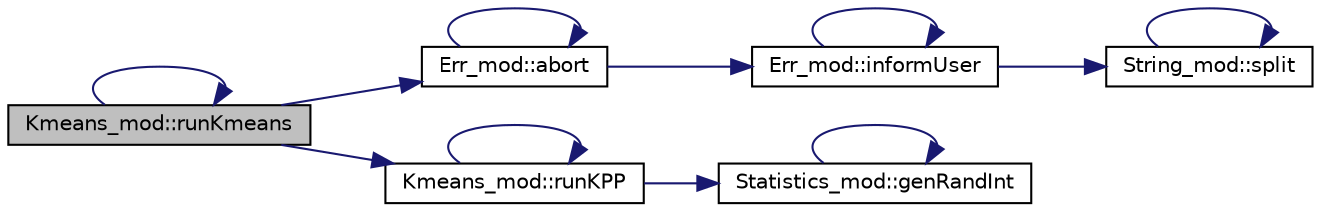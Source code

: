 digraph "Kmeans_mod::runKmeans"
{
 // LATEX_PDF_SIZE
  edge [fontname="Helvetica",fontsize="10",labelfontname="Helvetica",labelfontsize="10"];
  node [fontname="Helvetica",fontsize="10",shape=record];
  rankdir="LR";
  Node1 [label="Kmeans_mod::runKmeans",height=0.2,width=0.4,color="black", fillcolor="grey75", style="filled", fontcolor="black",tooltip="Perform the Kmeans clustering on the input data set represented by the array Point(nd,..."];
  Node1 -> Node2 [color="midnightblue",fontsize="10",style="solid",fontname="Helvetica"];
  Node2 [label="Err_mod::abort",height=0.2,width=0.4,color="black", fillcolor="white", style="filled",URL="$namespaceErr__mod.html#a05e7cb435943afd957ea3b003d655b23",tooltip="Terminate or report the occurrence a fatal error and potentially terminate the program (if requested)..."];
  Node2 -> Node2 [color="midnightblue",fontsize="10",style="solid",fontname="Helvetica"];
  Node2 -> Node3 [color="midnightblue",fontsize="10",style="solid",fontname="Helvetica"];
  Node3 [label="Err_mod::informUser",height=0.2,width=0.4,color="black", fillcolor="white", style="filled",URL="$namespaceErr__mod.html#a34b3a8957a4e9d9c5d29f93612cca3be",tooltip="Write the input message to the output file unit."];
  Node3 -> Node3 [color="midnightblue",fontsize="10",style="solid",fontname="Helvetica"];
  Node3 -> Node4 [color="midnightblue",fontsize="10",style="solid",fontname="Helvetica"];
  Node4 [label="String_mod::split",height=0.2,width=0.4,color="black", fillcolor="white", style="filled",URL="$namespaceString__mod.html#a13a8791d75dde13643300315d31659cf",tooltip="Split the input value of type character of arbitrary length by finding the input substitute in the in..."];
  Node4 -> Node4 [color="midnightblue",fontsize="10",style="solid",fontname="Helvetica"];
  Node1 -> Node1 [color="midnightblue",fontsize="10",style="solid",fontname="Helvetica"];
  Node1 -> Node5 [color="midnightblue",fontsize="10",style="solid",fontname="Helvetica"];
  Node5 [label="Kmeans_mod::runKPP",height=0.2,width=0.4,color="black", fillcolor="white", style="filled",URL="$namespaceKmeans__mod.html#ac4b9beeaf1a19b79cfd5aacb8915fb02",tooltip="Find nc initial cluster centers for the Kmeans algorithm, using Kmeans++ recipe."];
  Node5 -> Node6 [color="midnightblue",fontsize="10",style="solid",fontname="Helvetica"];
  Node6 [label="Statistics_mod::genRandInt",height=0.2,width=0.4,color="black", fillcolor="white", style="filled",URL="$namespaceStatistics__mod.html#a5ea2ddbbf4700b69f1c8076e336c9687",tooltip="Return an integer uniformly-distributed random integer-valued number in the range [lowerBound ,..."];
  Node6 -> Node6 [color="midnightblue",fontsize="10",style="solid",fontname="Helvetica"];
  Node5 -> Node5 [color="midnightblue",fontsize="10",style="solid",fontname="Helvetica"];
}
